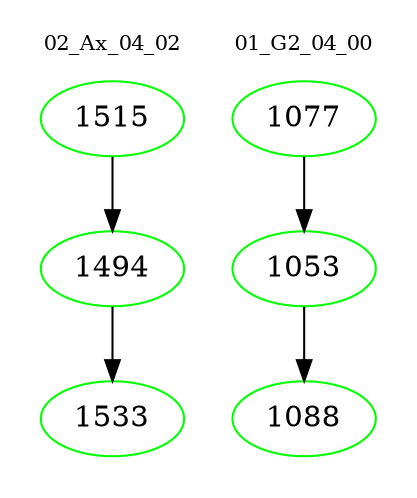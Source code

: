 digraph{
subgraph cluster_0 {
color = white
label = "02_Ax_04_02";
fontsize=10;
T0_1515 [label="1515", color="green"]
T0_1515 -> T0_1494 [color="black"]
T0_1494 [label="1494", color="green"]
T0_1494 -> T0_1533 [color="black"]
T0_1533 [label="1533", color="green"]
}
subgraph cluster_1 {
color = white
label = "01_G2_04_00";
fontsize=10;
T1_1077 [label="1077", color="green"]
T1_1077 -> T1_1053 [color="black"]
T1_1053 [label="1053", color="green"]
T1_1053 -> T1_1088 [color="black"]
T1_1088 [label="1088", color="green"]
}
}
